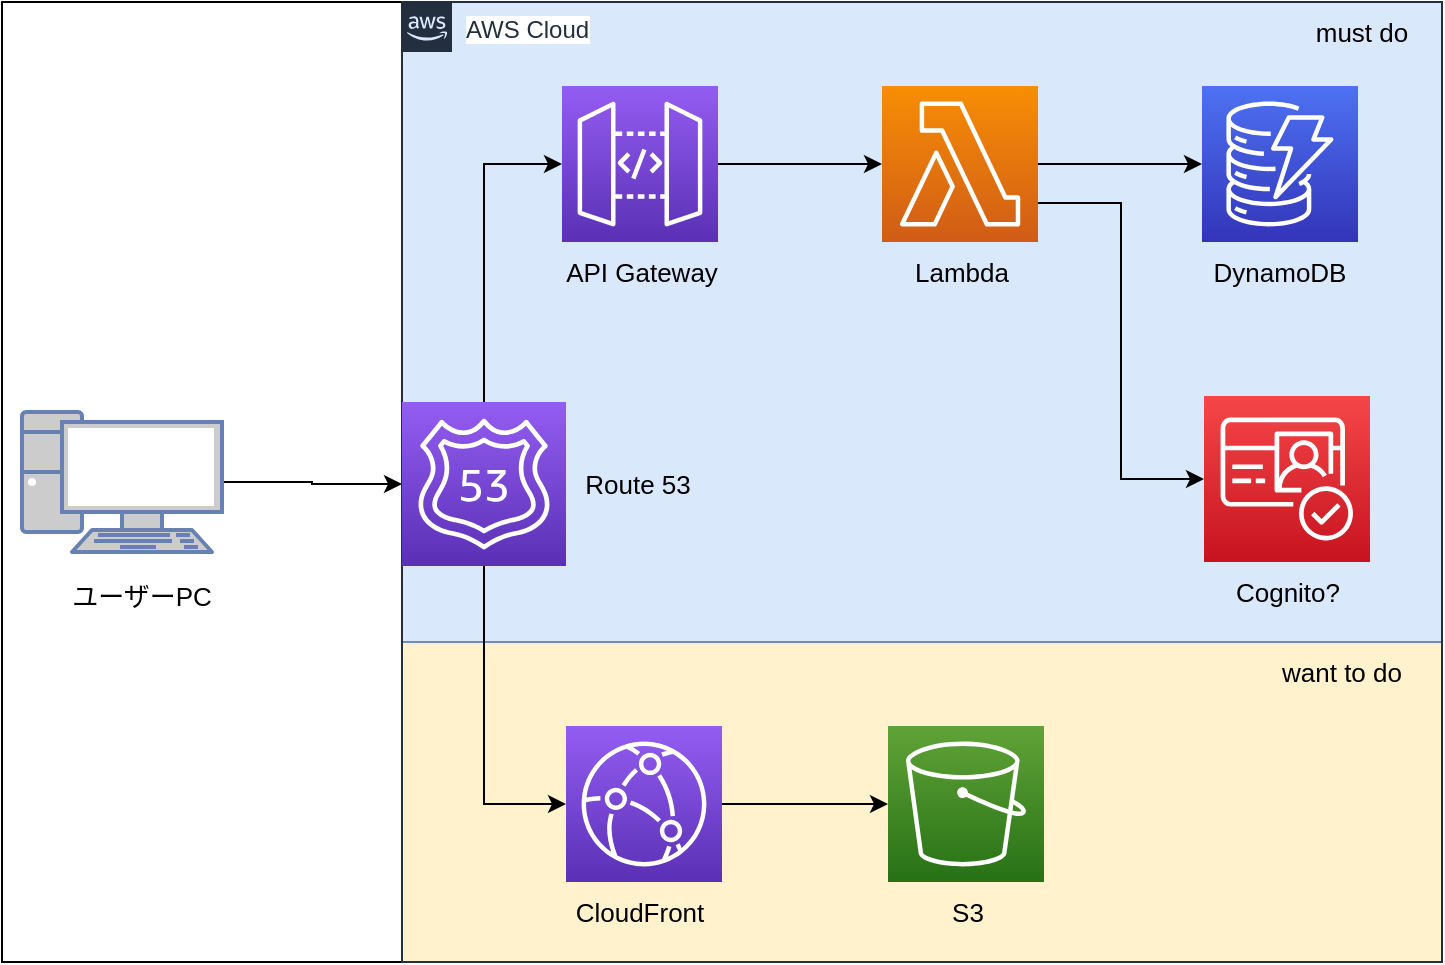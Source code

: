<mxfile version="14.6.1" type="device"><diagram id="Ht1M8jgEwFfnCIfOTk4-" name="Page-1"><mxGraphModel dx="1113" dy="602" grid="1" gridSize="10" guides="1" tooltips="1" connect="1" arrows="1" fold="1" page="1" pageScale="1" pageWidth="1169" pageHeight="827" math="0" shadow="0"><root><mxCell id="0"/><mxCell id="1" parent="0"/><mxCell id="DjRwJGJ2SAiGACCskuVr-31" value="" style="rounded=0;whiteSpace=wrap;html=1;" vertex="1" parent="1"><mxGeometry x="320" y="160" width="720" height="480" as="geometry"/></mxCell><mxCell id="DjRwJGJ2SAiGACCskuVr-21" value="" style="rounded=0;whiteSpace=wrap;html=1;fillColor=#fff2cc;strokeColor=#d6b656;" vertex="1" parent="1"><mxGeometry x="520" y="480" width="520" height="160" as="geometry"/></mxCell><mxCell id="DjRwJGJ2SAiGACCskuVr-23" value="" style="rounded=0;whiteSpace=wrap;html=1;fillColor=#dae8fc;strokeColor=#6c8ebf;" vertex="1" parent="1"><mxGeometry x="520" y="160" width="520" height="320" as="geometry"/></mxCell><mxCell id="UEzPUAAOIrF-is8g5C7q-74" value="AWS Cloud" style="points=[[0,0],[0.25,0],[0.5,0],[0.75,0],[1,0],[1,0.25],[1,0.5],[1,0.75],[1,1],[0.75,1],[0.5,1],[0.25,1],[0,1],[0,0.75],[0,0.5],[0,0.25]];outlineConnect=0;gradientColor=none;html=1;whiteSpace=wrap;fontSize=12;fontStyle=0;shape=mxgraph.aws4.group;grIcon=mxgraph.aws4.group_aws_cloud_alt;strokeColor=#232F3E;fillColor=none;verticalAlign=top;align=left;spacingLeft=30;fontColor=#232F3E;dashed=0;labelBackgroundColor=#ffffff;" parent="1" vertex="1"><mxGeometry x="520" y="160" width="520" height="480" as="geometry"/></mxCell><mxCell id="DjRwJGJ2SAiGACCskuVr-1" value="" style="points=[[0,0,0],[0.25,0,0],[0.5,0,0],[0.75,0,0],[1,0,0],[0,1,0],[0.25,1,0],[0.5,1,0],[0.75,1,0],[1,1,0],[0,0.25,0],[0,0.5,0],[0,0.75,0],[1,0.25,0],[1,0.5,0],[1,0.75,0]];outlineConnect=0;fontColor=#232F3E;gradientColor=#4D72F3;gradientDirection=north;fillColor=#3334B9;strokeColor=#ffffff;dashed=0;verticalLabelPosition=bottom;verticalAlign=top;align=center;html=1;fontSize=12;fontStyle=0;aspect=fixed;shape=mxgraph.aws4.resourceIcon;resIcon=mxgraph.aws4.dynamodb;" vertex="1" parent="1"><mxGeometry x="920" y="202" width="78" height="78" as="geometry"/></mxCell><mxCell id="DjRwJGJ2SAiGACCskuVr-7" style="edgeStyle=orthogonalEdgeStyle;rounded=0;orthogonalLoop=1;jettySize=auto;html=1;" edge="1" parent="1" source="DjRwJGJ2SAiGACCskuVr-2" target="DjRwJGJ2SAiGACCskuVr-1"><mxGeometry relative="1" as="geometry"/></mxCell><mxCell id="DjRwJGJ2SAiGACCskuVr-28" style="edgeStyle=orthogonalEdgeStyle;rounded=0;orthogonalLoop=1;jettySize=auto;html=1;entryX=0;entryY=0.5;entryDx=0;entryDy=0;entryPerimeter=0;exitX=1;exitY=0.75;exitDx=0;exitDy=0;exitPerimeter=0;" edge="1" parent="1" source="DjRwJGJ2SAiGACCskuVr-2" target="DjRwJGJ2SAiGACCskuVr-27"><mxGeometry relative="1" as="geometry"/></mxCell><mxCell id="DjRwJGJ2SAiGACCskuVr-2" value="" style="points=[[0,0,0],[0.25,0,0],[0.5,0,0],[0.75,0,0],[1,0,0],[0,1,0],[0.25,1,0],[0.5,1,0],[0.75,1,0],[1,1,0],[0,0.25,0],[0,0.5,0],[0,0.75,0],[1,0.25,0],[1,0.5,0],[1,0.75,0]];outlineConnect=0;fontColor=#232F3E;gradientColor=#F78E04;gradientDirection=north;fillColor=#D05C17;strokeColor=#ffffff;dashed=0;verticalLabelPosition=bottom;verticalAlign=top;align=center;html=1;fontSize=12;fontStyle=0;aspect=fixed;shape=mxgraph.aws4.resourceIcon;resIcon=mxgraph.aws4.lambda;" vertex="1" parent="1"><mxGeometry x="760" y="202" width="78" height="78" as="geometry"/></mxCell><mxCell id="DjRwJGJ2SAiGACCskuVr-6" style="edgeStyle=orthogonalEdgeStyle;rounded=0;orthogonalLoop=1;jettySize=auto;html=1;" edge="1" parent="1" source="DjRwJGJ2SAiGACCskuVr-3" target="DjRwJGJ2SAiGACCskuVr-2"><mxGeometry relative="1" as="geometry"/></mxCell><mxCell id="DjRwJGJ2SAiGACCskuVr-3" value="" style="points=[[0,0,0],[0.25,0,0],[0.5,0,0],[0.75,0,0],[1,0,0],[0,1,0],[0.25,1,0],[0.5,1,0],[0.75,1,0],[1,1,0],[0,0.25,0],[0,0.5,0],[0,0.75,0],[1,0.25,0],[1,0.5,0],[1,0.75,0]];outlineConnect=0;fontColor=#232F3E;gradientColor=#945DF2;gradientDirection=north;fillColor=#5A30B5;strokeColor=#ffffff;dashed=0;verticalLabelPosition=bottom;verticalAlign=top;align=center;html=1;fontSize=12;fontStyle=0;aspect=fixed;shape=mxgraph.aws4.resourceIcon;resIcon=mxgraph.aws4.api_gateway;" vertex="1" parent="1"><mxGeometry x="600" y="202" width="78" height="78" as="geometry"/></mxCell><mxCell id="DjRwJGJ2SAiGACCskuVr-8" value="&lt;font style=&quot;font-size: 13px&quot;&gt;API Gateway&lt;/font&gt;" style="text;html=1;strokeColor=none;fillColor=none;align=center;verticalAlign=middle;whiteSpace=wrap;rounded=0;" vertex="1" parent="1"><mxGeometry x="600" y="280" width="80" height="30" as="geometry"/></mxCell><mxCell id="DjRwJGJ2SAiGACCskuVr-9" value="&lt;font style=&quot;font-size: 13px&quot;&gt;Lambda&lt;/font&gt;" style="text;html=1;strokeColor=none;fillColor=none;align=center;verticalAlign=middle;whiteSpace=wrap;rounded=0;" vertex="1" parent="1"><mxGeometry x="760" y="280" width="80" height="30" as="geometry"/></mxCell><mxCell id="DjRwJGJ2SAiGACCskuVr-10" value="&lt;font style=&quot;font-size: 13px&quot;&gt;DynamoDB&lt;/font&gt;" style="text;html=1;strokeColor=none;fillColor=none;align=center;verticalAlign=middle;whiteSpace=wrap;rounded=0;" vertex="1" parent="1"><mxGeometry x="919" y="280" width="80" height="30" as="geometry"/></mxCell><mxCell id="DjRwJGJ2SAiGACCskuVr-11" value="" style="points=[[0,0,0],[0.25,0,0],[0.5,0,0],[0.75,0,0],[1,0,0],[0,1,0],[0.25,1,0],[0.5,1,0],[0.75,1,0],[1,1,0],[0,0.25,0],[0,0.5,0],[0,0.75,0],[1,0.25,0],[1,0.5,0],[1,0.75,0]];outlineConnect=0;fontColor=#232F3E;gradientColor=#60A337;gradientDirection=north;fillColor=#277116;strokeColor=#ffffff;dashed=0;verticalLabelPosition=bottom;verticalAlign=top;align=center;html=1;fontSize=12;fontStyle=0;aspect=fixed;shape=mxgraph.aws4.resourceIcon;resIcon=mxgraph.aws4.s3;" vertex="1" parent="1"><mxGeometry x="763" y="522" width="78" height="78" as="geometry"/></mxCell><mxCell id="DjRwJGJ2SAiGACCskuVr-20" style="edgeStyle=orthogonalEdgeStyle;rounded=0;orthogonalLoop=1;jettySize=auto;html=1;" edge="1" parent="1" source="DjRwJGJ2SAiGACCskuVr-12" target="DjRwJGJ2SAiGACCskuVr-11"><mxGeometry relative="1" as="geometry"/></mxCell><mxCell id="DjRwJGJ2SAiGACCskuVr-12" value="" style="points=[[0,0,0],[0.25,0,0],[0.5,0,0],[0.75,0,0],[1,0,0],[0,1,0],[0.25,1,0],[0.5,1,0],[0.75,1,0],[1,1,0],[0,0.25,0],[0,0.5,0],[0,0.75,0],[1,0.25,0],[1,0.5,0],[1,0.75,0]];outlineConnect=0;fontColor=#232F3E;gradientColor=#945DF2;gradientDirection=north;fillColor=#5A30B5;strokeColor=#ffffff;dashed=0;verticalLabelPosition=bottom;verticalAlign=top;align=center;html=1;fontSize=12;fontStyle=0;aspect=fixed;shape=mxgraph.aws4.resourceIcon;resIcon=mxgraph.aws4.cloudfront;" vertex="1" parent="1"><mxGeometry x="602" y="522" width="78" height="78" as="geometry"/></mxCell><mxCell id="DjRwJGJ2SAiGACCskuVr-17" style="edgeStyle=orthogonalEdgeStyle;rounded=0;orthogonalLoop=1;jettySize=auto;html=1;entryX=0;entryY=0.5;entryDx=0;entryDy=0;entryPerimeter=0;" edge="1" parent="1" source="DjRwJGJ2SAiGACCskuVr-13" target="DjRwJGJ2SAiGACCskuVr-3"><mxGeometry relative="1" as="geometry"/></mxCell><mxCell id="DjRwJGJ2SAiGACCskuVr-19" style="edgeStyle=orthogonalEdgeStyle;rounded=0;orthogonalLoop=1;jettySize=auto;html=1;entryX=0;entryY=0.5;entryDx=0;entryDy=0;entryPerimeter=0;" edge="1" parent="1" source="DjRwJGJ2SAiGACCskuVr-13" target="DjRwJGJ2SAiGACCskuVr-12"><mxGeometry relative="1" as="geometry"/></mxCell><mxCell id="DjRwJGJ2SAiGACCskuVr-13" value="" style="points=[[0,0,0],[0.25,0,0],[0.5,0,0],[0.75,0,0],[1,0,0],[0,1,0],[0.25,1,0],[0.5,1,0],[0.75,1,0],[1,1,0],[0,0.25,0],[0,0.5,0],[0,0.75,0],[1,0.25,0],[1,0.5,0],[1,0.75,0]];outlineConnect=0;fontColor=#232F3E;gradientColor=#945DF2;gradientDirection=north;fillColor=#5A30B5;strokeColor=#ffffff;dashed=0;verticalLabelPosition=bottom;verticalAlign=top;align=center;html=1;fontSize=12;fontStyle=0;aspect=fixed;shape=mxgraph.aws4.resourceIcon;resIcon=mxgraph.aws4.route_53;" vertex="1" parent="1"><mxGeometry x="520" y="360" width="82" height="82" as="geometry"/></mxCell><mxCell id="DjRwJGJ2SAiGACCskuVr-18" style="edgeStyle=orthogonalEdgeStyle;rounded=0;orthogonalLoop=1;jettySize=auto;html=1;entryX=0;entryY=0.5;entryDx=0;entryDy=0;entryPerimeter=0;" edge="1" parent="1" source="DjRwJGJ2SAiGACCskuVr-14" target="DjRwJGJ2SAiGACCskuVr-13"><mxGeometry relative="1" as="geometry"/></mxCell><mxCell id="DjRwJGJ2SAiGACCskuVr-14" value="" style="fontColor=#0066CC;verticalAlign=top;verticalLabelPosition=bottom;labelPosition=center;align=center;html=1;outlineConnect=0;fillColor=#CCCCCC;strokeColor=#6881B3;gradientColor=none;gradientDirection=north;strokeWidth=2;shape=mxgraph.networks.pc;" vertex="1" parent="1"><mxGeometry x="330" y="365" width="100" height="70" as="geometry"/></mxCell><mxCell id="DjRwJGJ2SAiGACCskuVr-15" value="&lt;font style=&quot;font-size: 13px&quot;&gt;CloudFront&lt;/font&gt;" style="text;html=1;strokeColor=none;fillColor=none;align=center;verticalAlign=middle;whiteSpace=wrap;rounded=0;" vertex="1" parent="1"><mxGeometry x="599" y="600" width="80" height="30" as="geometry"/></mxCell><mxCell id="DjRwJGJ2SAiGACCskuVr-16" value="&lt;font style=&quot;font-size: 13px&quot;&gt;S3&lt;br&gt;&lt;/font&gt;" style="text;html=1;strokeColor=none;fillColor=none;align=center;verticalAlign=middle;whiteSpace=wrap;rounded=0;" vertex="1" parent="1"><mxGeometry x="763" y="600" width="80" height="30" as="geometry"/></mxCell><mxCell id="DjRwJGJ2SAiGACCskuVr-22" value="&lt;font style=&quot;font-size: 13px&quot;&gt;want to do&lt;/font&gt;" style="text;html=1;strokeColor=none;fillColor=none;align=center;verticalAlign=middle;whiteSpace=wrap;rounded=0;" vertex="1" parent="1"><mxGeometry x="950" y="480" width="80" height="30" as="geometry"/></mxCell><mxCell id="DjRwJGJ2SAiGACCskuVr-24" value="&lt;font style=&quot;font-size: 13px&quot;&gt;must do&lt;/font&gt;" style="text;html=1;strokeColor=none;fillColor=none;align=center;verticalAlign=middle;whiteSpace=wrap;rounded=0;" vertex="1" parent="1"><mxGeometry x="960" y="160" width="80" height="30" as="geometry"/></mxCell><mxCell id="DjRwJGJ2SAiGACCskuVr-25" value="&lt;font style=&quot;font-size: 13px&quot;&gt;Route 53&lt;/font&gt;" style="text;html=1;strokeColor=none;fillColor=none;align=center;verticalAlign=middle;whiteSpace=wrap;rounded=0;" vertex="1" parent="1"><mxGeometry x="598" y="386" width="80" height="30" as="geometry"/></mxCell><mxCell id="DjRwJGJ2SAiGACCskuVr-26" value="&lt;span style=&quot;font-size: 13px&quot;&gt;ユーザーPC&lt;/span&gt;" style="text;html=1;strokeColor=none;fillColor=none;align=center;verticalAlign=middle;whiteSpace=wrap;rounded=0;" vertex="1" parent="1"><mxGeometry x="350" y="442" width="80" height="30" as="geometry"/></mxCell><mxCell id="DjRwJGJ2SAiGACCskuVr-27" value="" style="points=[[0,0,0],[0.25,0,0],[0.5,0,0],[0.75,0,0],[1,0,0],[0,1,0],[0.25,1,0],[0.5,1,0],[0.75,1,0],[1,1,0],[0,0.25,0],[0,0.5,0],[0,0.75,0],[1,0.25,0],[1,0.5,0],[1,0.75,0]];outlineConnect=0;fontColor=#232F3E;gradientColor=#F54749;gradientDirection=north;fillColor=#C7131F;strokeColor=#ffffff;dashed=0;verticalLabelPosition=bottom;verticalAlign=top;align=center;html=1;fontSize=12;fontStyle=0;aspect=fixed;shape=mxgraph.aws4.resourceIcon;resIcon=mxgraph.aws4.cognito;" vertex="1" parent="1"><mxGeometry x="921" y="357" width="83" height="83" as="geometry"/></mxCell><mxCell id="DjRwJGJ2SAiGACCskuVr-29" value="&lt;font style=&quot;font-size: 13px&quot;&gt;Cognito?&lt;/font&gt;" style="text;html=1;strokeColor=none;fillColor=none;align=center;verticalAlign=middle;whiteSpace=wrap;rounded=0;" vertex="1" parent="1"><mxGeometry x="922.5" y="440" width="80" height="30" as="geometry"/></mxCell></root></mxGraphModel></diagram></mxfile>